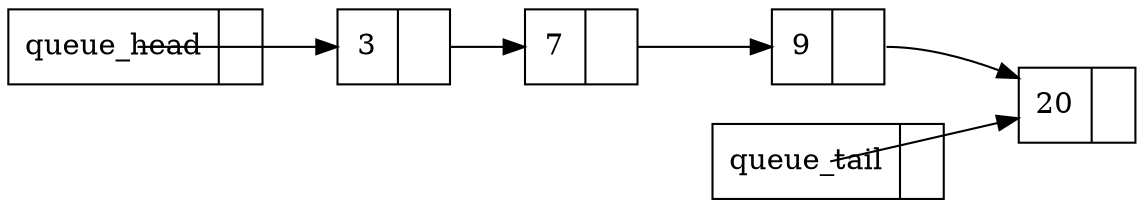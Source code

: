 digraph queue {
        rankdir=LR;
        node [shape=record];
        head [label="{ queue_head | <next>  }"]
        tail [label="{ queue_tail | <next>  }"]
        //null [shape=none, label="null"];
        //null2 [shape=none, label="null"];
        a[label="{ 3 | <next>  }"]
        b[label="{ 7 | <next>  }"]
        c[label="{ 9 | <next>  }"]
        d[label="{ 20 | <next>  }"]
        head -> a [arrowtail=vee,  tailclip=false];
        tail -> d [arrowtail=vee,  tailclip=false];
        a:next -> b [arrowtail=vee,  tailclip=false];
        b:next -> c [arrowtail=vee,  tailclip=false];
        c:next -> d [arrowtail=vee,  tailclip=false];
}

